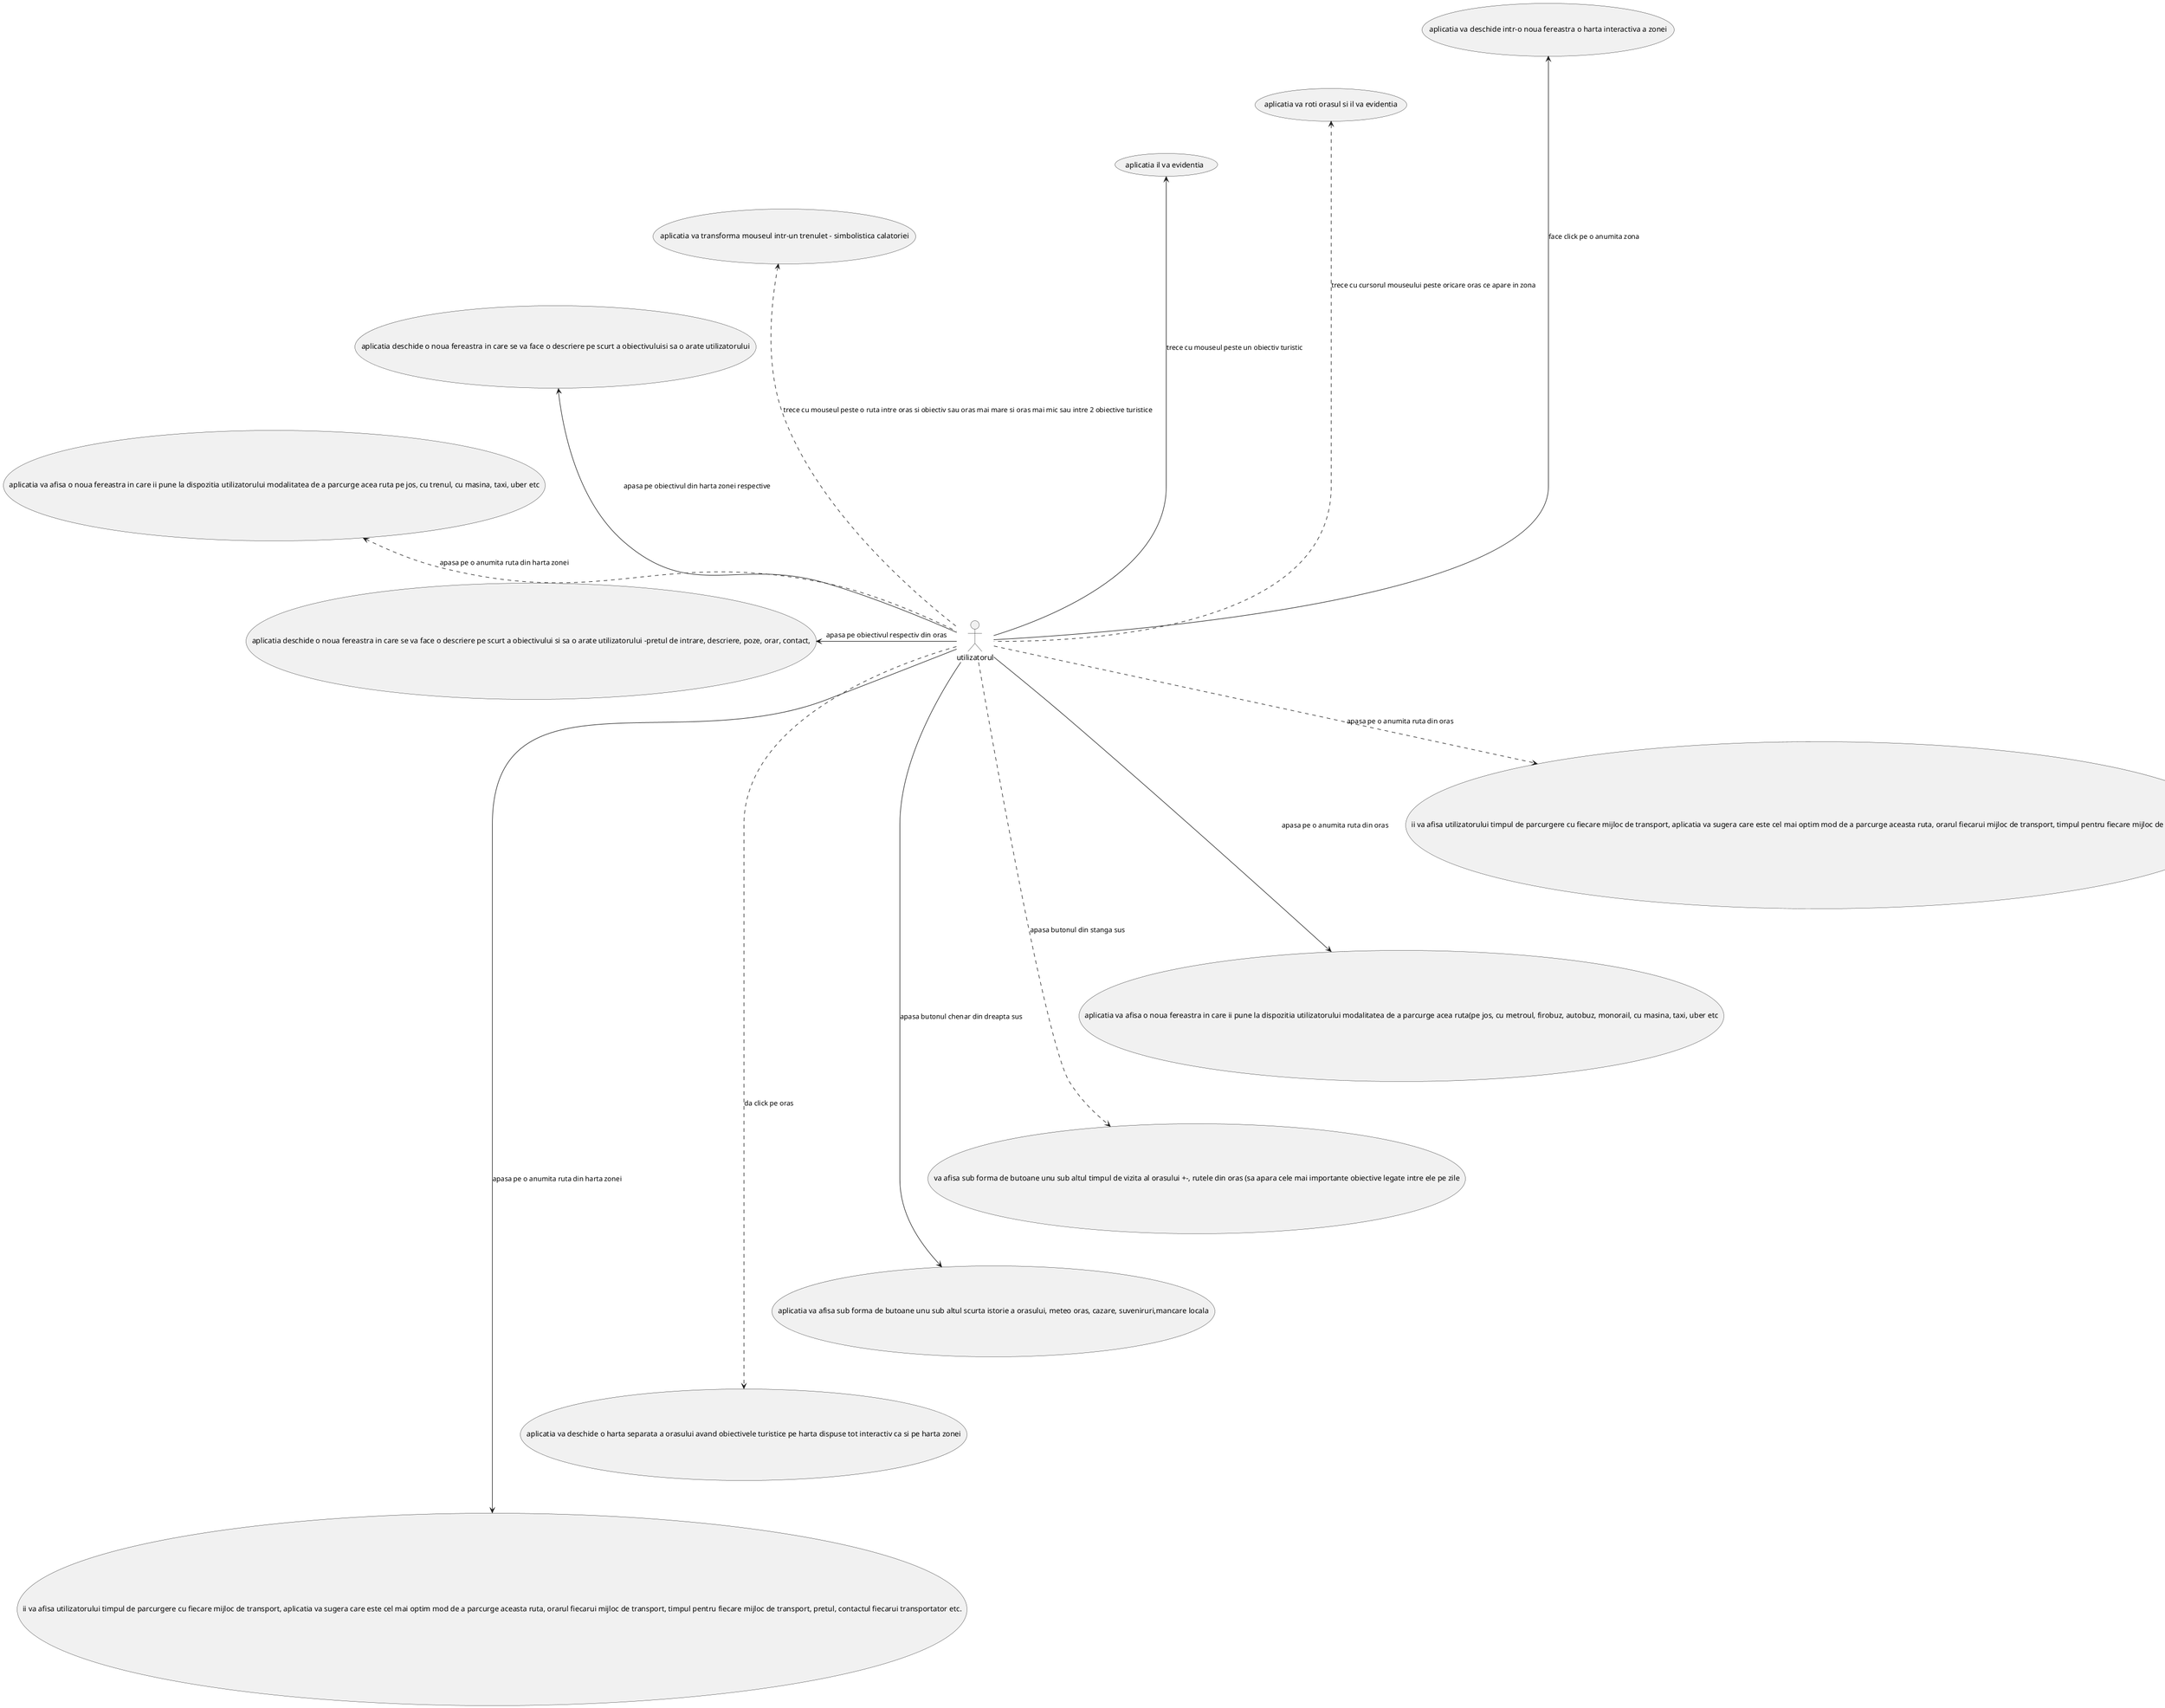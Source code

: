 @startuml
utilizatorul-up------>(aplicatia va deschide intr-o noua fereastra o harta interactiva a zonei):face click pe o anumita zona
utilizatorul-up.....>(aplicatia va roti orasul si il va evidentia):trece cu cursorul mouseului peste oricare oras ce apare in zona
utilizatorul-up---->(aplicatia il va evidentia):trece cu mouseul peste un obiectiv turistic
utilizatorul-up...>(aplicatia va transforma mouseul intr-un trenulet - simbolistica calatoriei):trece cu mouseul peste o ruta intre oras si obiectiv sau oras mai mare si oras mai mic sau intre 2 obiective turistice
utilizatorul-up-->(aplicatia deschide o noua fereastra in care se va face o descriere pe scurt a obiectivuluisi sa o arate utilizatorului):apasa pe obiectivul din harta zonei respective
utilizatorul-up.>(aplicatia va afisa o noua fereastra in care ii pune la dispozitia utilizatorului modalitatea de a parcurge acea ruta pe jos, cu trenul, cu masina, taxi, uber etc):apasa pe o anumita ruta din harta zonei
utilizatorul-down------>(ii va afisa utilizatorului timpul de parcurgere cu fiecare mijloc de transport, aplicatia va sugera care este cel mai optim mod de a parcurge aceasta ruta, orarul fiecarui mijloc de transport, timpul pentru fiecare mijloc de transport, pretul, contactul fiecarui transportator etc.):apasa pe o anumita ruta din harta zonei
utilizatorul-down.....>(aplicatia va deschide o harta separata a orasului avand obiectivele turistice pe harta dispuse tot interactiv ca si pe harta zonei):da click pe oras
utilizatorul-down---->(aplicatia va afisa sub forma de butoane unu sub altul scurta istorie a orasului, meteo oras, cazare, suveniruri,mancare locala): apasa butonul chenar din dreapta sus
utilizatorul-down...>(va afisa sub forma de butoane unu sub altul timpul de vizita al orasului +-, rutele din oras (sa apara cele mai importante obiective legate intre ele pe zile): apasa butonul din stanga sus
utilizatorul-down-->(aplicatia va afisa o noua fereastra in care ii pune la dispozitia utilizatorului modalitatea de a parcurge acea ruta(pe jos, cu metroul, firobuz, autobuz, monorail, cu masina, taxi, uber etc):apasa pe o anumita ruta din oras
utilizatorul-down.>(ii va afisa utilizatorului timpul de parcurgere cu fiecare mijloc de transport, aplicatia va sugera care este cel mai optim mod de a parcurge aceasta ruta, orarul fiecarui mijloc de transport, timpul pentru fiecare mijloc de transport, pretul):apasa pe o anumita ruta din oras
utilizatorul-left-------->(aplicatia deschide o noua fereastra in care se va face o descriere pe scurt a obiectivului si sa o arate utilizatorului –pretul de intrare, descriere, poze, orar, contact,):apasa pe obiectivul respectiv din oras
@enduml